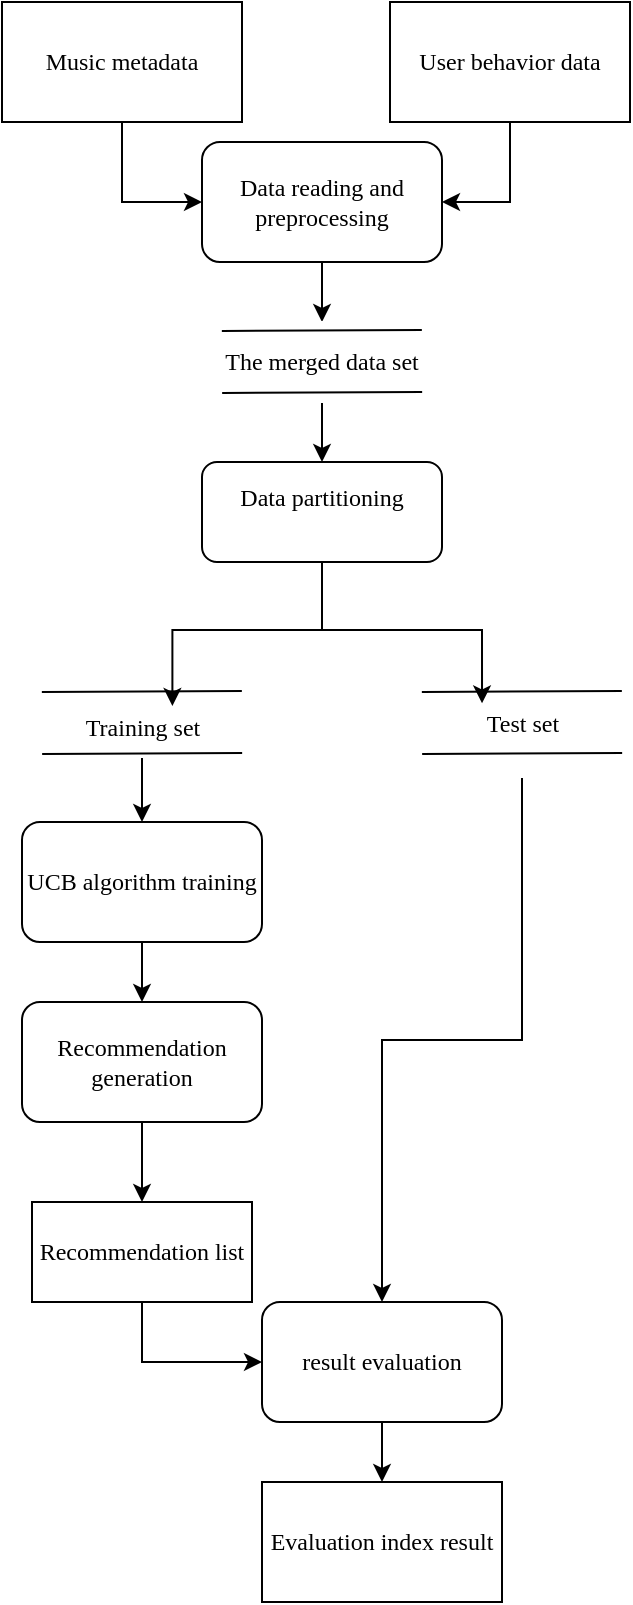 <mxfile version="26.0.8">
  <diagram id="prtHgNgQTEPvFCAcTncT" name="Page-1">
    <mxGraphModel dx="513" dy="558" grid="1" gridSize="10" guides="1" tooltips="1" connect="1" arrows="1" fold="1" page="1" pageScale="1" pageWidth="827" pageHeight="1169" math="0" shadow="0">
      <root>
        <mxCell id="0" />
        <mxCell id="1" parent="0" />
        <mxCell id="nYedx_f7TrJZjWoyqUpj-8" style="edgeStyle=orthogonalEdgeStyle;rounded=0;orthogonalLoop=1;jettySize=auto;html=1;exitX=0.5;exitY=1;exitDx=0;exitDy=0;entryX=0;entryY=0.5;entryDx=0;entryDy=0;" edge="1" parent="1" source="nYedx_f7TrJZjWoyqUpj-1" target="nYedx_f7TrJZjWoyqUpj-3">
          <mxGeometry relative="1" as="geometry" />
        </mxCell>
        <mxCell id="nYedx_f7TrJZjWoyqUpj-1" value="&lt;font style=&quot;font-size: 12px;&quot; face=&quot;Times New Roman&quot;&gt;Music metadata&lt;/font&gt;" style="rounded=0;whiteSpace=wrap;html=1;" vertex="1" parent="1">
          <mxGeometry x="160" y="90" width="120" height="60" as="geometry" />
        </mxCell>
        <mxCell id="nYedx_f7TrJZjWoyqUpj-9" style="edgeStyle=orthogonalEdgeStyle;rounded=0;orthogonalLoop=1;jettySize=auto;html=1;exitX=0.5;exitY=1;exitDx=0;exitDy=0;entryX=1;entryY=0.5;entryDx=0;entryDy=0;" edge="1" parent="1" source="nYedx_f7TrJZjWoyqUpj-2" target="nYedx_f7TrJZjWoyqUpj-3">
          <mxGeometry relative="1" as="geometry" />
        </mxCell>
        <mxCell id="nYedx_f7TrJZjWoyqUpj-2" value="&lt;font face=&quot;Times New Roman&quot;&gt;User behavior data&lt;/font&gt;" style="rounded=0;whiteSpace=wrap;html=1;" vertex="1" parent="1">
          <mxGeometry x="354" y="90" width="120" height="60" as="geometry" />
        </mxCell>
        <mxCell id="nYedx_f7TrJZjWoyqUpj-41" style="edgeStyle=orthogonalEdgeStyle;rounded=0;orthogonalLoop=1;jettySize=auto;html=1;exitX=0.5;exitY=1;exitDx=0;exitDy=0;entryX=0.5;entryY=0;entryDx=0;entryDy=0;" edge="1" parent="1" source="nYedx_f7TrJZjWoyqUpj-3" target="nYedx_f7TrJZjWoyqUpj-14">
          <mxGeometry relative="1" as="geometry" />
        </mxCell>
        <mxCell id="nYedx_f7TrJZjWoyqUpj-3" value="&lt;font face=&quot;Times New Roman&quot;&gt;Data reading and preprocessing&lt;/font&gt;" style="rounded=1;whiteSpace=wrap;html=1;" vertex="1" parent="1">
          <mxGeometry x="260" y="160" width="120" height="60" as="geometry" />
        </mxCell>
        <mxCell id="nYedx_f7TrJZjWoyqUpj-4" value="&lt;div&gt;&lt;font face=&quot;Times New Roman&quot;&gt;Data partitioning&lt;/font&gt;&lt;/div&gt;&lt;div&gt;&lt;br&gt;&lt;/div&gt;" style="rounded=1;whiteSpace=wrap;html=1;" vertex="1" parent="1">
          <mxGeometry x="260" y="320" width="120" height="50" as="geometry" />
        </mxCell>
        <mxCell id="nYedx_f7TrJZjWoyqUpj-31" style="edgeStyle=orthogonalEdgeStyle;rounded=0;orthogonalLoop=1;jettySize=auto;html=1;exitX=0.5;exitY=1;exitDx=0;exitDy=0;entryX=0.5;entryY=0;entryDx=0;entryDy=0;" edge="1" parent="1" source="nYedx_f7TrJZjWoyqUpj-5" target="nYedx_f7TrJZjWoyqUpj-6">
          <mxGeometry relative="1" as="geometry" />
        </mxCell>
        <mxCell id="nYedx_f7TrJZjWoyqUpj-5" value="&lt;font face=&quot;Times New Roman&quot;&gt;UCB algorithm training&lt;/font&gt;" style="rounded=1;whiteSpace=wrap;html=1;" vertex="1" parent="1">
          <mxGeometry x="170" y="500" width="120" height="60" as="geometry" />
        </mxCell>
        <mxCell id="nYedx_f7TrJZjWoyqUpj-33" style="edgeStyle=orthogonalEdgeStyle;rounded=0;orthogonalLoop=1;jettySize=auto;html=1;exitX=0.5;exitY=1;exitDx=0;exitDy=0;entryX=0.5;entryY=0;entryDx=0;entryDy=0;" edge="1" parent="1" source="nYedx_f7TrJZjWoyqUpj-6" target="nYedx_f7TrJZjWoyqUpj-32">
          <mxGeometry relative="1" as="geometry" />
        </mxCell>
        <mxCell id="nYedx_f7TrJZjWoyqUpj-6" value="&lt;font face=&quot;Times New Roman&quot;&gt;Recommendation generation&lt;/font&gt;" style="rounded=1;whiteSpace=wrap;html=1;" vertex="1" parent="1">
          <mxGeometry x="170" y="590" width="120" height="60" as="geometry" />
        </mxCell>
        <mxCell id="nYedx_f7TrJZjWoyqUpj-39" style="edgeStyle=orthogonalEdgeStyle;rounded=0;orthogonalLoop=1;jettySize=auto;html=1;exitX=0.5;exitY=1;exitDx=0;exitDy=0;entryX=0.5;entryY=0;entryDx=0;entryDy=0;" edge="1" parent="1" source="nYedx_f7TrJZjWoyqUpj-7" target="nYedx_f7TrJZjWoyqUpj-38">
          <mxGeometry relative="1" as="geometry" />
        </mxCell>
        <mxCell id="nYedx_f7TrJZjWoyqUpj-7" value="&lt;font face=&quot;Times New Roman&quot;&gt;result evaluation&lt;/font&gt;" style="rounded=1;whiteSpace=wrap;html=1;" vertex="1" parent="1">
          <mxGeometry x="290" y="740" width="120" height="60" as="geometry" />
        </mxCell>
        <mxCell id="nYedx_f7TrJZjWoyqUpj-16" style="edgeStyle=orthogonalEdgeStyle;rounded=0;orthogonalLoop=1;jettySize=auto;html=1;exitX=0.5;exitY=1;exitDx=0;exitDy=0;" edge="1" parent="1" source="nYedx_f7TrJZjWoyqUpj-14" target="nYedx_f7TrJZjWoyqUpj-4">
          <mxGeometry relative="1" as="geometry" />
        </mxCell>
        <mxCell id="nYedx_f7TrJZjWoyqUpj-14" value="&lt;font face=&quot;Times New Roman&quot;&gt;The merged data set&lt;/font&gt;" style="rounded=0;whiteSpace=wrap;html=1;strokeColor=light-dark(#FFFFFF,#FFFFFF);" vertex="1" parent="1">
          <mxGeometry x="260" y="250" width="120" height="40" as="geometry" />
        </mxCell>
        <mxCell id="nYedx_f7TrJZjWoyqUpj-18" value="" style="shape=link;html=1;rounded=0;width=31;" edge="1" parent="1">
          <mxGeometry width="100" relative="1" as="geometry">
            <mxPoint x="270" y="270" as="sourcePoint" />
            <mxPoint x="370" y="269.5" as="targetPoint" />
          </mxGeometry>
        </mxCell>
        <mxCell id="nYedx_f7TrJZjWoyqUpj-20" value="" style="shape=link;html=1;rounded=0;width=31;" edge="1" parent="1">
          <mxGeometry width="100" relative="1" as="geometry">
            <mxPoint x="370" y="450.5" as="sourcePoint" />
            <mxPoint x="470" y="450" as="targetPoint" />
          </mxGeometry>
        </mxCell>
        <mxCell id="nYedx_f7TrJZjWoyqUpj-35" style="edgeStyle=orthogonalEdgeStyle;rounded=0;orthogonalLoop=1;jettySize=auto;html=1;entryX=0.5;entryY=0;entryDx=0;entryDy=0;" edge="1" parent="1" source="nYedx_f7TrJZjWoyqUpj-22" target="nYedx_f7TrJZjWoyqUpj-7">
          <mxGeometry relative="1" as="geometry" />
        </mxCell>
        <mxCell id="nYedx_f7TrJZjWoyqUpj-22" value="&lt;div&gt;&lt;font face=&quot;Times New Roman&quot;&gt;Test set&lt;/font&gt;&lt;/div&gt;&lt;div&gt;&lt;br&gt;&lt;/div&gt;" style="text;html=1;align=center;verticalAlign=middle;resizable=0;points=[];autosize=1;strokeColor=none;fillColor=none;" vertex="1" parent="1">
          <mxGeometry x="390" y="438" width="60" height="40" as="geometry" />
        </mxCell>
        <mxCell id="nYedx_f7TrJZjWoyqUpj-26" value="" style="shape=link;html=1;rounded=0;width=31;" edge="1" parent="1">
          <mxGeometry width="100" relative="1" as="geometry">
            <mxPoint x="180" y="450.5" as="sourcePoint" />
            <mxPoint x="280" y="450" as="targetPoint" />
          </mxGeometry>
        </mxCell>
        <mxCell id="nYedx_f7TrJZjWoyqUpj-30" style="edgeStyle=orthogonalEdgeStyle;rounded=0;orthogonalLoop=1;jettySize=auto;html=1;entryX=0.5;entryY=0;entryDx=0;entryDy=0;" edge="1" parent="1" source="nYedx_f7TrJZjWoyqUpj-27" target="nYedx_f7TrJZjWoyqUpj-5">
          <mxGeometry relative="1" as="geometry" />
        </mxCell>
        <mxCell id="nYedx_f7TrJZjWoyqUpj-27" value="&lt;font face=&quot;Times New Roman&quot;&gt;Training set&lt;/font&gt;" style="text;html=1;align=center;verticalAlign=middle;resizable=0;points=[];autosize=1;strokeColor=none;fillColor=none;" vertex="1" parent="1">
          <mxGeometry x="190" y="438" width="80" height="30" as="geometry" />
        </mxCell>
        <mxCell id="nYedx_f7TrJZjWoyqUpj-28" style="edgeStyle=orthogonalEdgeStyle;rounded=0;orthogonalLoop=1;jettySize=auto;html=1;exitX=0.5;exitY=1;exitDx=0;exitDy=0;entryX=0.69;entryY=0.133;entryDx=0;entryDy=0;entryPerimeter=0;" edge="1" parent="1" source="nYedx_f7TrJZjWoyqUpj-4" target="nYedx_f7TrJZjWoyqUpj-27">
          <mxGeometry relative="1" as="geometry" />
        </mxCell>
        <mxCell id="nYedx_f7TrJZjWoyqUpj-29" style="edgeStyle=orthogonalEdgeStyle;rounded=0;orthogonalLoop=1;jettySize=auto;html=1;exitX=0.5;exitY=1;exitDx=0;exitDy=0;entryX=0.167;entryY=0.067;entryDx=0;entryDy=0;entryPerimeter=0;" edge="1" parent="1" source="nYedx_f7TrJZjWoyqUpj-4" target="nYedx_f7TrJZjWoyqUpj-22">
          <mxGeometry relative="1" as="geometry" />
        </mxCell>
        <mxCell id="nYedx_f7TrJZjWoyqUpj-37" style="edgeStyle=orthogonalEdgeStyle;rounded=0;orthogonalLoop=1;jettySize=auto;html=1;exitX=0.5;exitY=1;exitDx=0;exitDy=0;entryX=0;entryY=0.5;entryDx=0;entryDy=0;" edge="1" parent="1" source="nYedx_f7TrJZjWoyqUpj-32" target="nYedx_f7TrJZjWoyqUpj-7">
          <mxGeometry relative="1" as="geometry" />
        </mxCell>
        <mxCell id="nYedx_f7TrJZjWoyqUpj-32" value="&lt;font face=&quot;Times New Roman&quot;&gt;Recommendation list&lt;/font&gt;" style="rounded=0;whiteSpace=wrap;html=1;" vertex="1" parent="1">
          <mxGeometry x="175" y="690" width="110" height="50" as="geometry" />
        </mxCell>
        <mxCell id="nYedx_f7TrJZjWoyqUpj-38" value="&lt;font face=&quot;Times New Roman&quot;&gt;Evaluation index result&lt;/font&gt;" style="rounded=0;whiteSpace=wrap;html=1;" vertex="1" parent="1">
          <mxGeometry x="290" y="830" width="120" height="60" as="geometry" />
        </mxCell>
      </root>
    </mxGraphModel>
  </diagram>
</mxfile>
